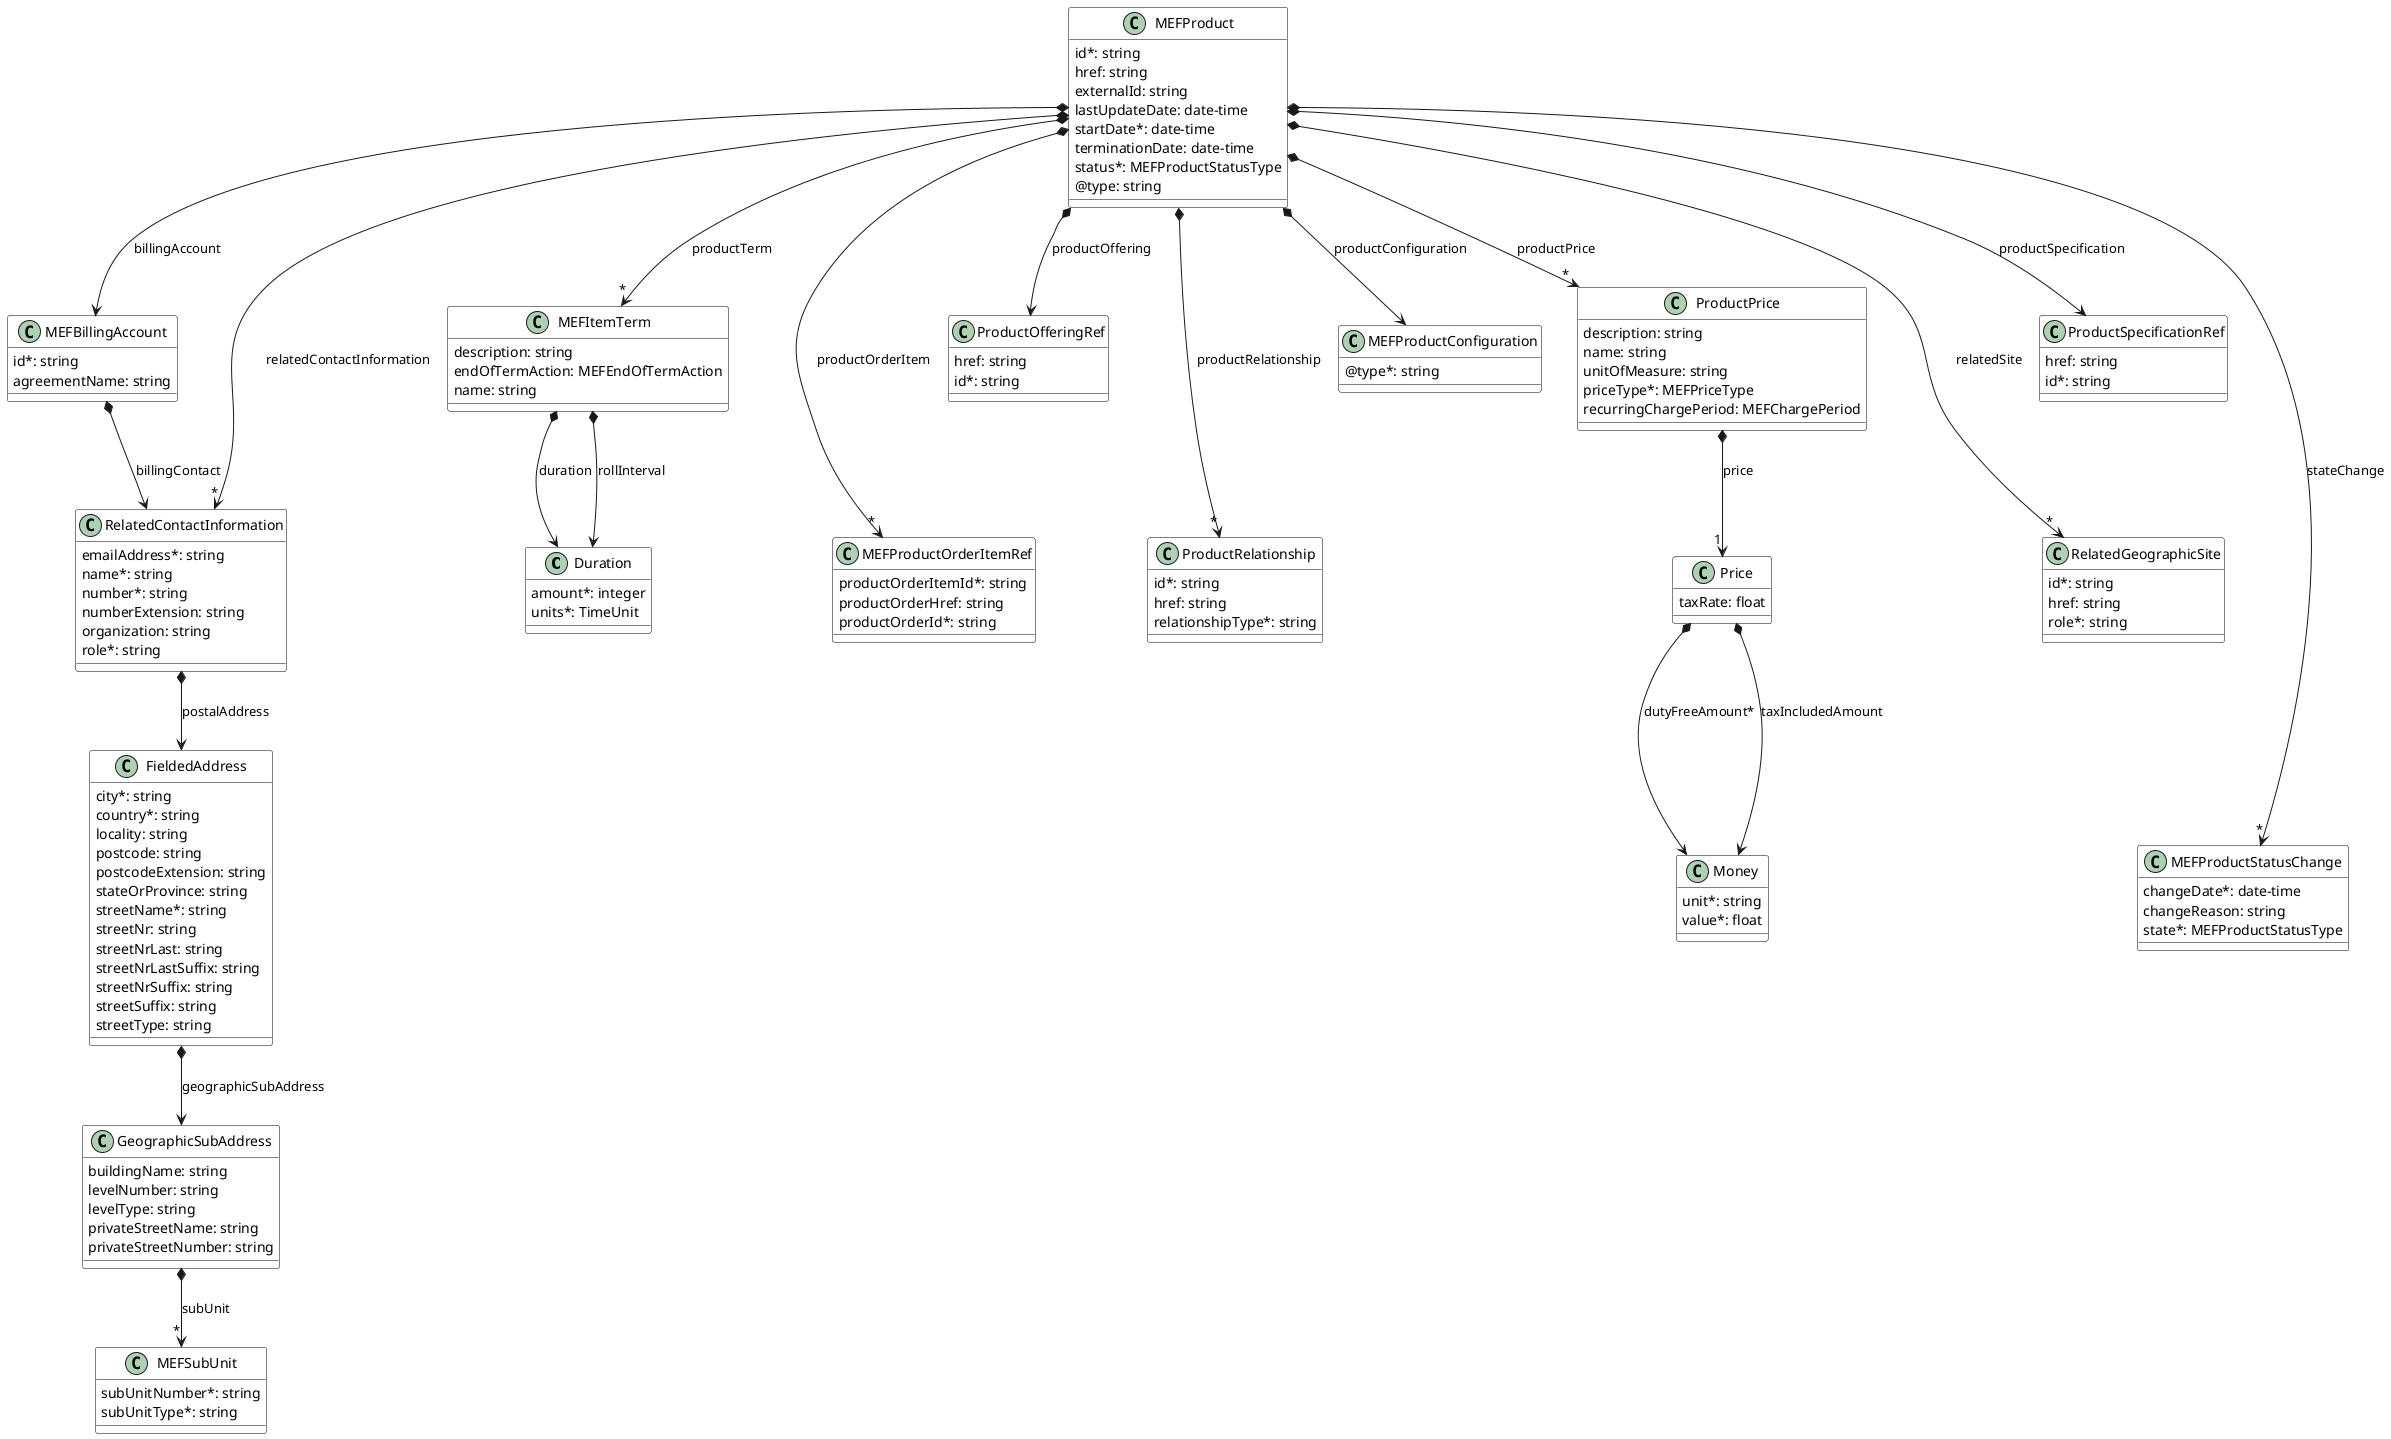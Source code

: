 @startuml
skinparam {
    ClassBackgroundColor White
    ClassBorderColor Black
}

class Duration {

    amount*: integer
    units*: TimeUnit
}



class FieldedAddress {

    city*: string
    country*: string
    locality: string
    postcode: string
    postcodeExtension: string
    stateOrProvince: string
    streetName*: string
    streetNr: string
    streetNrLast: string
    streetNrLastSuffix: string
    streetNrSuffix: string
    streetSuffix: string
    streetType: string
}

FieldedAddress *--> GeographicSubAddress : geographicSubAddress


class GeographicSubAddress {

    buildingName: string
    levelNumber: string
    levelType: string
    privateStreetName: string
    privateStreetNumber: string
}

GeographicSubAddress *-->"*" MEFSubUnit : subUnit


class MEFBillingAccount {

    id*: string
    agreementName: string
}

MEFBillingAccount *--> RelatedContactInformation : billingContact


class MEFItemTerm {

    description: string
    endOfTermAction: MEFEndOfTermAction
    name: string
}

MEFItemTerm *--> Duration : duration
MEFItemTerm *--> Duration : rollInterval


class MEFProduct {

    id*: string
    href: string
    externalId: string
    lastUpdateDate: date-time
    startDate*: date-time
    terminationDate: date-time
    status*: MEFProductStatusType
    @type: string
}

MEFProduct *--> MEFProductConfiguration : productConfiguration
MEFProduct *--> MEFBillingAccount : billingAccount
MEFProduct *--> ProductOfferingRef : productOffering
MEFProduct *-->"*" MEFProductOrderItemRef : productOrderItem
MEFProduct *-->"*" ProductPrice : productPrice
MEFProduct *-->"*" ProductRelationship : productRelationship
MEFProduct *--> ProductSpecificationRef : productSpecification
MEFProduct *-->"*" MEFItemTerm : productTerm
MEFProduct *-->"*" RelatedContactInformation : relatedContactInformation
MEFProduct *-->"*" MEFProductStatusChange : stateChange
MEFProduct *-->"*" RelatedGeographicSite : relatedSite


ProductOfferingRef -[hidden]-> MEFProductOrderItemRef
MEFProductConfiguration -[hidden]-> ProductRelationship
ProductSpecificationRef -[hidden]-> RelatedGeographicSite
RelatedGeographicSite -[hidden]-> MEFProductStatusChange


class MEFProductConfiguration {

    @type*: string
}



class MEFProductOrderItemRef {

    productOrderItemId*: string
    productOrderHref: string
    productOrderId*: string
}


class Money {

    unit*: string
    value*: float
}



class Price {

    taxRate: float
}

Price *--> Money : dutyFreeAmount*
Price *--> Money : taxIncludedAmount


class ProductSpecificationRef {

    href: string
    id*: string
}



class RelatedGeographicSite {

    id*: string
    href: string
    role*: string
}



' enum MEFProductStatusType {

'     active
'     active.pendingChange
'     cancelled
'     pendingActive
'     pendingTerminate
'     suspended
'     suspendedPendingTerminate
'     terminated
' }
' enum MEFChargePeriod {

'     hour
'     day
'     week
'     month
'     year
' }
' enum MEFPriceType {

'     recurring
'     nonRecurring
'     usageBased
' }
' enum MEFEndOfTermAction {

'     roll
'     autoDisconnect
'     autoRenew
' }
class MEFProductStatusChange {

    changeDate*: date-time
    changeReason: string
    state*: MEFProductStatusType
}



class MEFSubUnit {

    subUnitNumber*: string
    subUnitType*: string
}



class ProductOfferingRef {

    href: string
    id*: string
}



class ProductPrice {

    description: string
    name: string
    unitOfMeasure: string
    priceType*: MEFPriceType
    recurringChargePeriod: MEFChargePeriod
}

ProductPrice *-->"1" Price : price


class ProductRelationship {

    id*: string
    href: string
    relationshipType*: string
}



class RelatedContactInformation {

    emailAddress*: string
    name*: string
    number*: string
    numberExtension: string
    organization: string
    role*: string
}

RelatedContactInformation *--> FieldedAddress : postalAddress



' enum TimeUnit {

'     calendarMonths
'     calendarDays
'     calendarHours
'     calendarMinutes
'     businessDays
'     businessHours
'     businessMinutes
' }
@enduml
